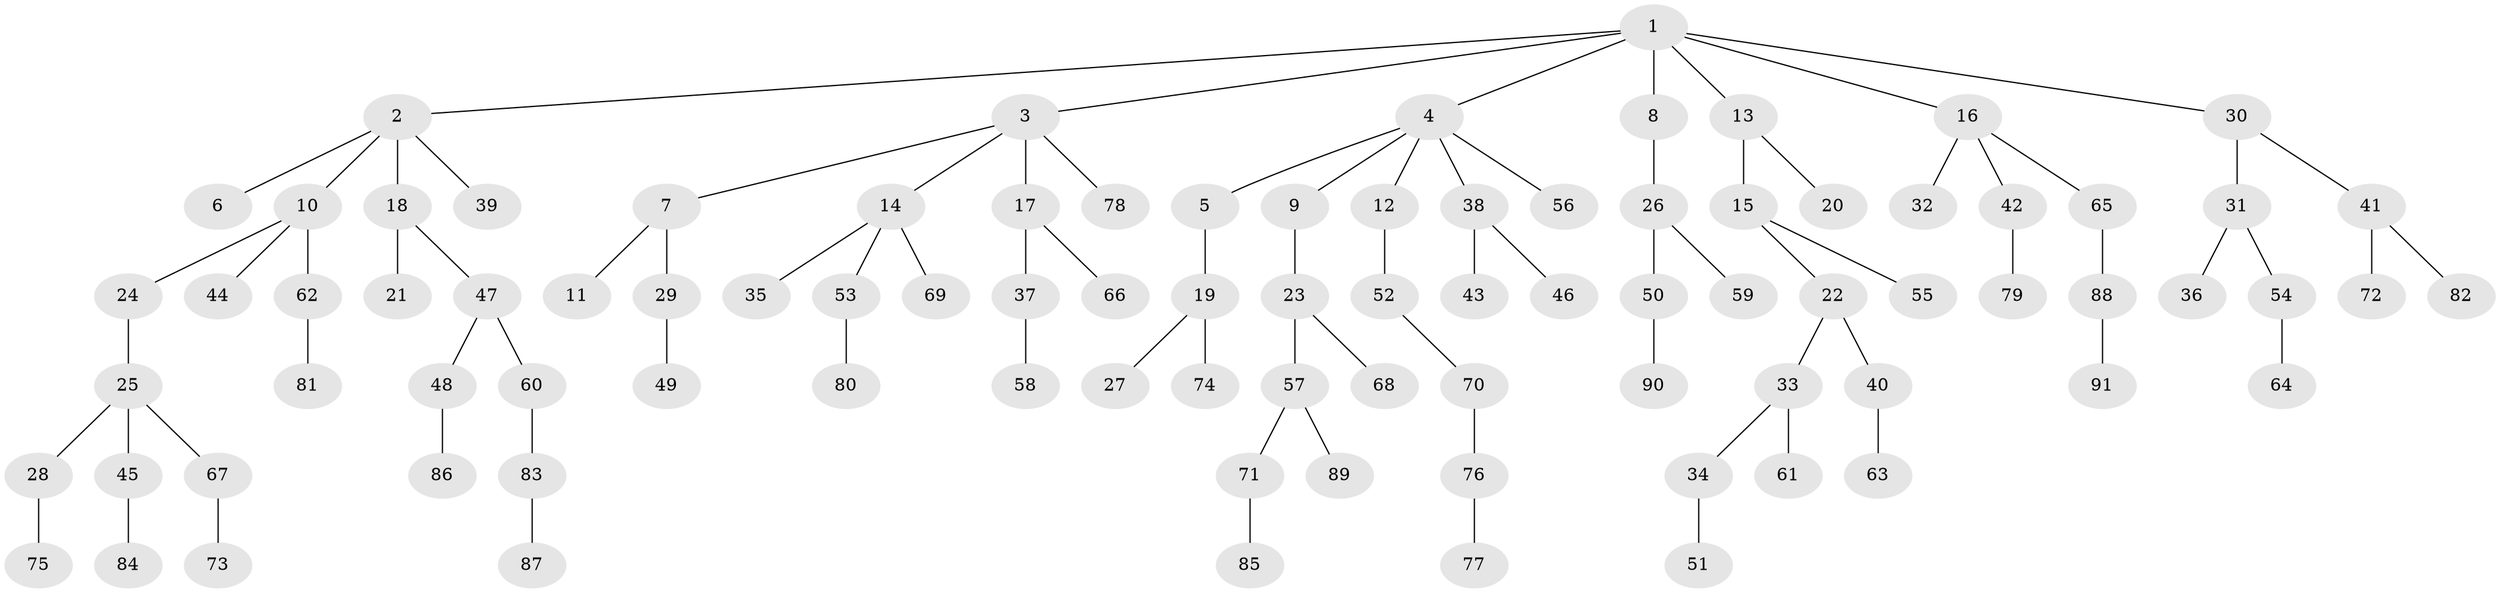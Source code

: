 // coarse degree distribution, {2: 0.3055555555555556, 1: 0.6388888888888888, 20: 0.027777777777777776, 5: 0.027777777777777776}
// Generated by graph-tools (version 1.1) at 2025/56/03/04/25 21:56:32]
// undirected, 91 vertices, 90 edges
graph export_dot {
graph [start="1"]
  node [color=gray90,style=filled];
  1;
  2;
  3;
  4;
  5;
  6;
  7;
  8;
  9;
  10;
  11;
  12;
  13;
  14;
  15;
  16;
  17;
  18;
  19;
  20;
  21;
  22;
  23;
  24;
  25;
  26;
  27;
  28;
  29;
  30;
  31;
  32;
  33;
  34;
  35;
  36;
  37;
  38;
  39;
  40;
  41;
  42;
  43;
  44;
  45;
  46;
  47;
  48;
  49;
  50;
  51;
  52;
  53;
  54;
  55;
  56;
  57;
  58;
  59;
  60;
  61;
  62;
  63;
  64;
  65;
  66;
  67;
  68;
  69;
  70;
  71;
  72;
  73;
  74;
  75;
  76;
  77;
  78;
  79;
  80;
  81;
  82;
  83;
  84;
  85;
  86;
  87;
  88;
  89;
  90;
  91;
  1 -- 2;
  1 -- 3;
  1 -- 4;
  1 -- 8;
  1 -- 13;
  1 -- 16;
  1 -- 30;
  2 -- 6;
  2 -- 10;
  2 -- 18;
  2 -- 39;
  3 -- 7;
  3 -- 14;
  3 -- 17;
  3 -- 78;
  4 -- 5;
  4 -- 9;
  4 -- 12;
  4 -- 38;
  4 -- 56;
  5 -- 19;
  7 -- 11;
  7 -- 29;
  8 -- 26;
  9 -- 23;
  10 -- 24;
  10 -- 44;
  10 -- 62;
  12 -- 52;
  13 -- 15;
  13 -- 20;
  14 -- 35;
  14 -- 53;
  14 -- 69;
  15 -- 22;
  15 -- 55;
  16 -- 32;
  16 -- 42;
  16 -- 65;
  17 -- 37;
  17 -- 66;
  18 -- 21;
  18 -- 47;
  19 -- 27;
  19 -- 74;
  22 -- 33;
  22 -- 40;
  23 -- 57;
  23 -- 68;
  24 -- 25;
  25 -- 28;
  25 -- 45;
  25 -- 67;
  26 -- 50;
  26 -- 59;
  28 -- 75;
  29 -- 49;
  30 -- 31;
  30 -- 41;
  31 -- 36;
  31 -- 54;
  33 -- 34;
  33 -- 61;
  34 -- 51;
  37 -- 58;
  38 -- 43;
  38 -- 46;
  40 -- 63;
  41 -- 72;
  41 -- 82;
  42 -- 79;
  45 -- 84;
  47 -- 48;
  47 -- 60;
  48 -- 86;
  50 -- 90;
  52 -- 70;
  53 -- 80;
  54 -- 64;
  57 -- 71;
  57 -- 89;
  60 -- 83;
  62 -- 81;
  65 -- 88;
  67 -- 73;
  70 -- 76;
  71 -- 85;
  76 -- 77;
  83 -- 87;
  88 -- 91;
}
